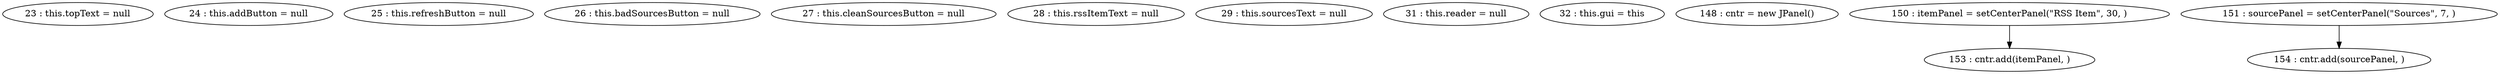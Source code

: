 digraph G {
"23 : this.topText = null"
"24 : this.addButton = null"
"25 : this.refreshButton = null"
"26 : this.badSourcesButton = null"
"27 : this.cleanSourcesButton = null"
"28 : this.rssItemText = null"
"29 : this.sourcesText = null"
"31 : this.reader = null"
"32 : this.gui = this"
"148 : cntr = new JPanel()"
"150 : itemPanel = setCenterPanel(\"RSS Item\", 30, )"
"150 : itemPanel = setCenterPanel(\"RSS Item\", 30, )" -> "153 : cntr.add(itemPanel, )"
"151 : sourcePanel = setCenterPanel(\"Sources\", 7, )"
"151 : sourcePanel = setCenterPanel(\"Sources\", 7, )" -> "154 : cntr.add(sourcePanel, )"
"153 : cntr.add(itemPanel, )"
"154 : cntr.add(sourcePanel, )"
}